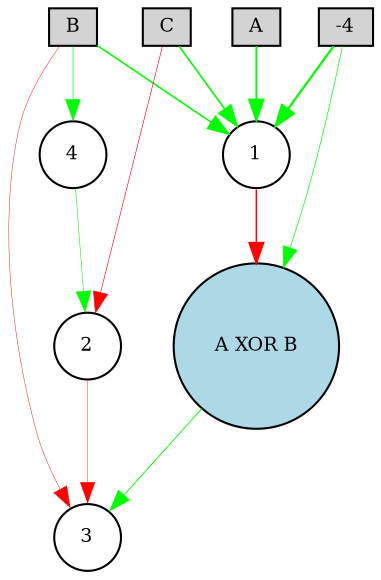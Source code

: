 digraph {
	node [fontsize=9 height=0.2 shape=circle width=0.2]
	A [fillcolor=lightgray shape=box style=filled]
	B [fillcolor=lightgray shape=box style=filled]
	C [fillcolor=lightgray shape=box style=filled]
	-4 [fillcolor=lightgray shape=box style=filled]
	"A XOR B" [fillcolor=lightblue style=filled]
	1 [fillcolor=white style=filled]
	2 [fillcolor=white style=filled]
	3 [fillcolor=white style=filled]
	4 [fillcolor=white style=filled]
	-4 -> 1 [color=green penwidth=1.0745517975 style=solid]
	A -> 1 [color=green penwidth=0.895016199076 style=solid]
	B -> 3 [color=red penwidth=0.21116701822 style=solid]
	B -> 1 [color=green penwidth=0.754790045529 style=solid]
	4 -> 2 [color=green penwidth=0.264525112812 style=solid]
	C -> 1 [color=green penwidth=0.773534271245 style=solid]
	C -> 2 [color=red penwidth=0.289618614135 style=solid]
	-4 -> "A XOR B" [color=green penwidth=0.33737288216 style=solid]
	B -> 4 [color=green penwidth=0.317734006818 style=solid]
	2 -> 3 [color=red penwidth=0.189633180686 style=solid]
	1 -> "A XOR B" [color=red penwidth=0.732286640102 style=solid]
	"A XOR B" -> 3 [color=green penwidth=0.428754929103 style=solid]
}
